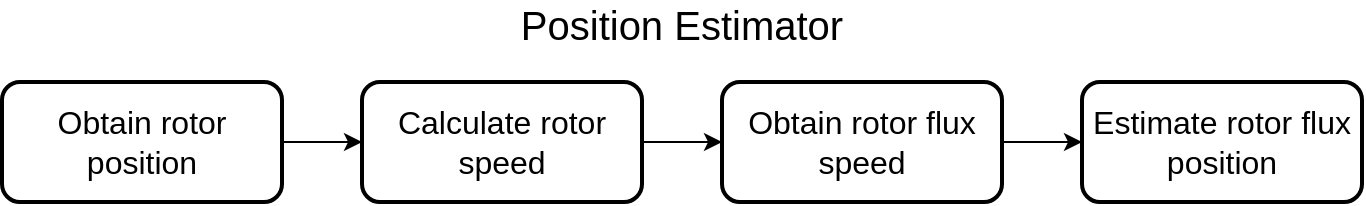 <mxfile version="10.6.5" type="device"><diagram id="OkRJnq3ifSg4Vy38HYPf" name="Page-1"><mxGraphModel dx="1010" dy="555" grid="1" gridSize="10" guides="1" tooltips="1" connect="1" arrows="1" fold="1" page="1" pageScale="1" pageWidth="850" pageHeight="1100" math="0" shadow="0"><root><mxCell id="0"/><mxCell id="1" parent="0"/><mxCell id="9tIRkaBF2-hHiOZtHNtP-50" value="&lt;div&gt;Position Estimator&lt;/div&gt;" style="text;html=1;strokeColor=none;fillColor=none;align=center;verticalAlign=middle;whiteSpace=wrap;rounded=0;shadow=0;fontSize=20;" parent="1" vertex="1"><mxGeometry x="290" y="140" width="260" height="22" as="geometry"/></mxCell><mxCell id="Dv-rsenolfafaTlFk_GD-6" style="edgeStyle=orthogonalEdgeStyle;rounded=0;orthogonalLoop=1;jettySize=auto;html=1;exitX=1;exitY=0.5;exitDx=0;exitDy=0;entryX=0;entryY=0.5;entryDx=0;entryDy=0;" parent="1" source="Dv-rsenolfafaTlFk_GD-1" target="Dv-rsenolfafaTlFk_GD-3" edge="1"><mxGeometry relative="1" as="geometry"/></mxCell><mxCell id="Dv-rsenolfafaTlFk_GD-1" value="&lt;font style=&quot;font-size: 16px&quot;&gt;Obtain rotor position&lt;br&gt;&lt;/font&gt;" style="rounded=1;whiteSpace=wrap;html=1;strokeWidth=2;" parent="1" vertex="1"><mxGeometry x="80" y="180" width="140" height="60" as="geometry"/></mxCell><mxCell id="Dv-rsenolfafaTlFk_GD-7" style="edgeStyle=orthogonalEdgeStyle;rounded=0;orthogonalLoop=1;jettySize=auto;html=1;exitX=1;exitY=0.5;exitDx=0;exitDy=0;" parent="1" source="Dv-rsenolfafaTlFk_GD-3" target="Dv-rsenolfafaTlFk_GD-5" edge="1"><mxGeometry relative="1" as="geometry"/></mxCell><mxCell id="Dv-rsenolfafaTlFk_GD-3" value="&lt;font style=&quot;font-size: 16px&quot;&gt;Calculate rotor speed&lt;/font&gt;" style="rounded=1;whiteSpace=wrap;html=1;strokeWidth=2;" parent="1" vertex="1"><mxGeometry x="260" y="180" width="140" height="60" as="geometry"/></mxCell><mxCell id="Dv-rsenolfafaTlFk_GD-4" value="&lt;font style=&quot;font-size: 16px&quot;&gt;Estimate rotor flux position&lt;/font&gt;" style="rounded=1;whiteSpace=wrap;html=1;strokeWidth=2;" parent="1" vertex="1"><mxGeometry x="620" y="180" width="140" height="60" as="geometry"/></mxCell><mxCell id="Dv-rsenolfafaTlFk_GD-8" style="edgeStyle=orthogonalEdgeStyle;rounded=0;orthogonalLoop=1;jettySize=auto;html=1;exitX=1;exitY=0.5;exitDx=0;exitDy=0;entryX=0;entryY=0.5;entryDx=0;entryDy=0;" parent="1" source="Dv-rsenolfafaTlFk_GD-5" target="Dv-rsenolfafaTlFk_GD-4" edge="1"><mxGeometry relative="1" as="geometry"/></mxCell><mxCell id="Dv-rsenolfafaTlFk_GD-5" value="&lt;font style=&quot;font-size: 16px&quot;&gt;Obtain rotor flux speed&lt;/font&gt;" style="rounded=1;whiteSpace=wrap;html=1;strokeWidth=2;" parent="1" vertex="1"><mxGeometry x="440" y="180" width="140" height="60" as="geometry"/></mxCell></root></mxGraphModel></diagram></mxfile>